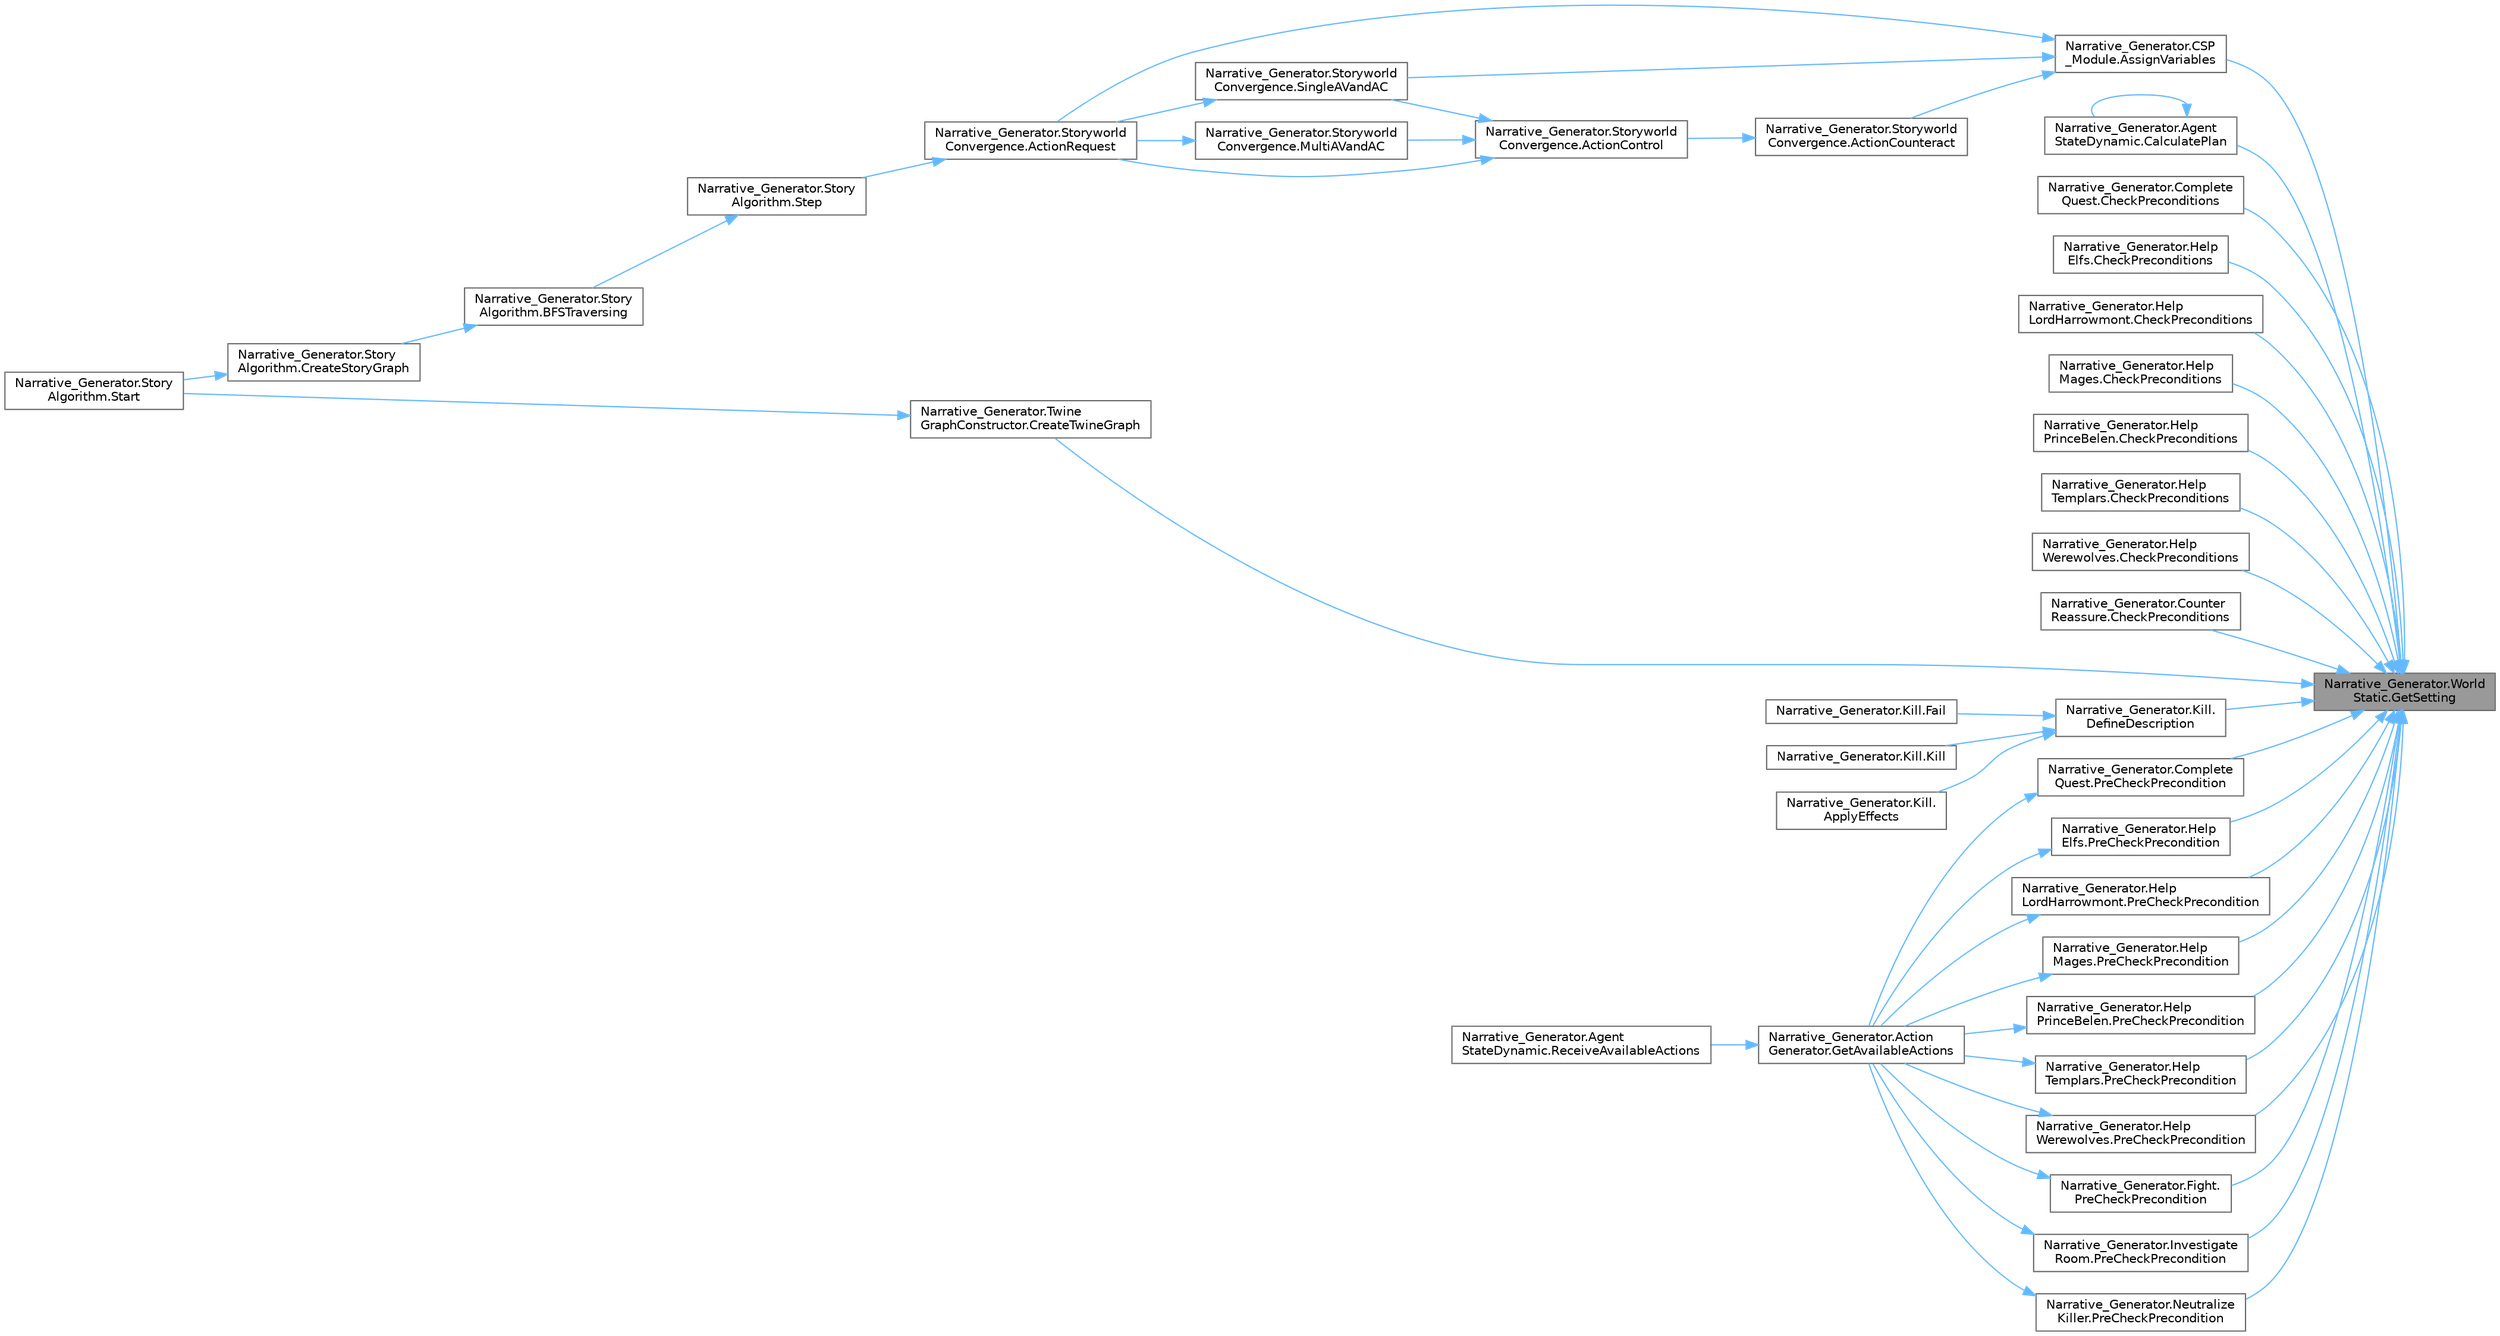digraph "Narrative_Generator.WorldStatic.GetSetting"
{
 // LATEX_PDF_SIZE
  bgcolor="transparent";
  edge [fontname=Helvetica,fontsize=10,labelfontname=Helvetica,labelfontsize=10];
  node [fontname=Helvetica,fontsize=10,shape=box,height=0.2,width=0.4];
  rankdir="RL";
  Node1 [label="Narrative_Generator.World\lStatic.GetSetting",height=0.2,width=0.4,color="gray40", fillcolor="grey60", style="filled", fontcolor="black",tooltip="Returns information about the current setting."];
  Node1 -> Node2 [dir="back",color="steelblue1",style="solid"];
  Node2 [label="Narrative_Generator.CSP\l_Module.AssignVariables",height=0.2,width=0.4,color="grey40", fillcolor="white", style="filled",URL="$class_narrative___generator_1_1_c_s_p___module.html#a004316ef422555e62376b259b9fc8e1d",tooltip="A method that assigns parameters to an action."];
  Node2 -> Node3 [dir="back",color="steelblue1",style="solid"];
  Node3 [label="Narrative_Generator.Storyworld\lConvergence.ActionCounteract",height=0.2,width=0.4,color="grey40", fillcolor="white", style="filled",URL="$class_narrative___generator_1_1_storyworld_convergence.html#add86637023cb151bb7e6ec3483cd500a",tooltip="A method that implements the system's response to an action that should not be applied."];
  Node3 -> Node4 [dir="back",color="steelblue1",style="solid"];
  Node4 [label="Narrative_Generator.Storyworld\lConvergence.ActionControl",height=0.2,width=0.4,color="grey40", fillcolor="white", style="filled",URL="$class_narrative___generator_1_1_storyworld_convergence.html#ab63aeb27180c660c584261acd9e7051d",tooltip="Checking the action for violation of the established constraints and the reachability of the goal sta..."];
  Node4 -> Node5 [dir="back",color="steelblue1",style="solid"];
  Node5 [label="Narrative_Generator.Storyworld\lConvergence.ActionRequest",height=0.2,width=0.4,color="grey40", fillcolor="white", style="filled",URL="$class_narrative___generator_1_1_storyworld_convergence.html#a371ff7aeb10e59e3c51971228ea94378",tooltip="The agent updates his beliefs, calculates a plan, chooses an action, assigns variables to it,..."];
  Node5 -> Node6 [dir="back",color="steelblue1",style="solid"];
  Node6 [label="Narrative_Generator.Story\lAlgorithm.Step",height=0.2,width=0.4,color="grey40", fillcolor="white", style="filled",URL="$class_narrative___generator_1_1_story_algorithm.html#a14fcd8daa5dd92cef5b985a754ffa59e",tooltip="Convergence in turn asks agents for actions, checks them, applies them, counteracts them,..."];
  Node6 -> Node7 [dir="back",color="steelblue1",style="solid"];
  Node7 [label="Narrative_Generator.Story\lAlgorithm.BFSTraversing",height=0.2,width=0.4,color="grey40", fillcolor="white", style="filled",URL="$class_narrative___generator_1_1_story_algorithm.html#a7791dc587915617de53183d85424e7aa",tooltip="A method in which we sequentially create a story graph, node by node, starting at the root,..."];
  Node7 -> Node8 [dir="back",color="steelblue1",style="solid"];
  Node8 [label="Narrative_Generator.Story\lAlgorithm.CreateStoryGraph",height=0.2,width=0.4,color="grey40", fillcolor="white", style="filled",URL="$class_narrative___generator_1_1_story_algorithm.html#a14b46d881caea879deaf6900c24930c1",tooltip="The method that controls the creation of the story graph."];
  Node8 -> Node9 [dir="back",color="steelblue1",style="solid"];
  Node9 [label="Narrative_Generator.Story\lAlgorithm.Start",height=0.2,width=0.4,color="grey40", fillcolor="white", style="filled",URL="$class_narrative___generator_1_1_story_algorithm.html#a84193cf4bd94e0c652a31dbb175214d1",tooltip="Method is an entry point that controls the operation of the algorithm (the sequence of launching othe..."];
  Node4 -> Node10 [dir="back",color="steelblue1",style="solid"];
  Node10 [label="Narrative_Generator.Storyworld\lConvergence.MultiAVandAC",height=0.2,width=0.4,color="grey40", fillcolor="white", style="filled",URL="$class_narrative___generator_1_1_storyworld_convergence.html#a27d193b37c3114cc18d690e4846de59c",tooltip="A method that assigns variables (parameters) and checks the constraints of several actions of the sam..."];
  Node10 -> Node5 [dir="back",color="steelblue1",style="solid"];
  Node4 -> Node11 [dir="back",color="steelblue1",style="solid"];
  Node11 [label="Narrative_Generator.Storyworld\lConvergence.SingleAVandAC",height=0.2,width=0.4,color="grey40", fillcolor="white", style="filled",URL="$class_narrative___generator_1_1_storyworld_convergence.html#a89bee4b7f2aaec44bd5aac2d8f020981",tooltip="A method that assigns variables (parameters) and checks the constraints of one specific action."];
  Node11 -> Node5 [dir="back",color="steelblue1",style="solid"];
  Node2 -> Node5 [dir="back",color="steelblue1",style="solid"];
  Node2 -> Node11 [dir="back",color="steelblue1",style="solid"];
  Node1 -> Node12 [dir="back",color="steelblue1",style="solid"];
  Node12 [label="Narrative_Generator.Agent\lStateDynamic.CalculatePlan",height=0.2,width=0.4,color="grey40", fillcolor="white", style="filled",URL="$class_narrative___generator_1_1_agent_state_dynamic.html#aef438ac549caf27382b2c01cf2a218c6",tooltip="Calculate an action plan for the agent based on PDDL files with descriptions of the domain and proble..."];
  Node12 -> Node12 [dir="back",color="steelblue1",style="solid"];
  Node1 -> Node13 [dir="back",color="steelblue1",style="solid"];
  Node13 [label="Narrative_Generator.Complete\lQuest.CheckPreconditions",height=0.2,width=0.4,color="grey40", fillcolor="white", style="filled",URL="$class_narrative___generator_1_1_complete_quest.html#a7428c544cb8fd1f1c08077c4e8fb50e2",tooltip="A method that checks preconditions for an action."];
  Node1 -> Node14 [dir="back",color="steelblue1",style="solid"];
  Node14 [label="Narrative_Generator.Help\lElfs.CheckPreconditions",height=0.2,width=0.4,color="grey40", fillcolor="white", style="filled",URL="$class_narrative___generator_1_1_help_elfs.html#a17d10b26e5d0b169dae4240b42b69168",tooltip="A method that checks preconditions for an action."];
  Node1 -> Node15 [dir="back",color="steelblue1",style="solid"];
  Node15 [label="Narrative_Generator.Help\lLordHarrowmont.CheckPreconditions",height=0.2,width=0.4,color="grey40", fillcolor="white", style="filled",URL="$class_narrative___generator_1_1_help_lord_harrowmont.html#a072c34eda96e050db4a758d76b00af23",tooltip="A method that checks preconditions for an action."];
  Node1 -> Node16 [dir="back",color="steelblue1",style="solid"];
  Node16 [label="Narrative_Generator.Help\lMages.CheckPreconditions",height=0.2,width=0.4,color="grey40", fillcolor="white", style="filled",URL="$class_narrative___generator_1_1_help_mages.html#a9bd8278db12c5a107268d077d52c4bea",tooltip="A method that checks preconditions for an action."];
  Node1 -> Node17 [dir="back",color="steelblue1",style="solid"];
  Node17 [label="Narrative_Generator.Help\lPrinceBelen.CheckPreconditions",height=0.2,width=0.4,color="grey40", fillcolor="white", style="filled",URL="$class_narrative___generator_1_1_help_prince_belen.html#aada7c12453c1bebf6c983e219c175044",tooltip="A method that checks preconditions for an action."];
  Node1 -> Node18 [dir="back",color="steelblue1",style="solid"];
  Node18 [label="Narrative_Generator.Help\lTemplars.CheckPreconditions",height=0.2,width=0.4,color="grey40", fillcolor="white", style="filled",URL="$class_narrative___generator_1_1_help_templars.html#a65a24f92e1e4cf84b2f1fc84017a0d42",tooltip="A method that checks preconditions for an action."];
  Node1 -> Node19 [dir="back",color="steelblue1",style="solid"];
  Node19 [label="Narrative_Generator.Help\lWerewolves.CheckPreconditions",height=0.2,width=0.4,color="grey40", fillcolor="white", style="filled",URL="$class_narrative___generator_1_1_help_werewolves.html#a335a1a0223260434086f93c6af6f0bbf",tooltip="A method that checks preconditions for an action."];
  Node1 -> Node20 [dir="back",color="steelblue1",style="solid"];
  Node20 [label="Narrative_Generator.Counter\lReassure.CheckPreconditions",height=0.2,width=0.4,color="grey40", fillcolor="white", style="filled",URL="$class_narrative___generator_1_1_counter_reassure.html#a6759f67cf3cb1bcd72fbc1d718ac9f37",tooltip="A method that checks preconditions for an action."];
  Node1 -> Node21 [dir="back",color="steelblue1",style="solid"];
  Node21 [label="Narrative_Generator.Twine\lGraphConstructor.CreateTwineGraph",height=0.2,width=0.4,color="grey40", fillcolor="white", style="filled",URL="$class_narrative___generator_1_1_twine_graph_constructor.html#a791e9c39f029bb3cafd20ad6ceae1b74",tooltip="A method for converting a story graph into an interactive story for Twine."];
  Node21 -> Node9 [dir="back",color="steelblue1",style="solid"];
  Node1 -> Node22 [dir="back",color="steelblue1",style="solid"];
  Node22 [label="Narrative_Generator.Kill.\lDefineDescription",height=0.2,width=0.4,color="grey40", fillcolor="white", style="filled",URL="$class_narrative___generator_1_1_kill.html#a45f6a739f55e41274e910ec3cc96ba7a",tooltip="A method that creates a description of the action."];
  Node22 -> Node23 [dir="back",color="steelblue1",style="solid"];
  Node23 [label="Narrative_Generator.Kill.\lApplyEffects",height=0.2,width=0.4,color="grey40", fillcolor="white", style="filled",URL="$class_narrative___generator_1_1_kill.html#ad4b58776181cc35c717116125ef8d0f5",tooltip="A method that changes the passed world state according to the effects of the action."];
  Node22 -> Node24 [dir="back",color="steelblue1",style="solid"];
  Node24 [label="Narrative_Generator.Kill.Fail",height=0.2,width=0.4,color="grey40", fillcolor="white", style="filled",URL="$class_narrative___generator_1_1_kill.html#aa2f49750f379e76d20ff01031dba34ca",tooltip="A method that implements the action's failure effect."];
  Node22 -> Node25 [dir="back",color="steelblue1",style="solid"];
  Node25 [label="Narrative_Generator.Kill.Kill",height=0.2,width=0.4,color="grey40", fillcolor="white", style="filled",URL="$class_narrative___generator_1_1_kill.html#a0898a607ab66af8323d90bc6756d3ab5",tooltip="A constructor based only on the state of the story world."];
  Node1 -> Node26 [dir="back",color="steelblue1",style="solid"];
  Node26 [label="Narrative_Generator.Complete\lQuest.PreCheckPrecondition",height=0.2,width=0.4,color="grey40", fillcolor="white", style="filled",URL="$class_narrative___generator_1_1_complete_quest.html#a7b82e8f3a3cd89d6fae271208167016b",tooltip="A method that checks the most basic preconditions for an action."];
  Node26 -> Node27 [dir="back",color="steelblue1",style="solid"];
  Node27 [label="Narrative_Generator.Action\lGenerator.GetAvailableActions",height=0.2,width=0.4,color="grey40", fillcolor="white", style="filled",URL="$class_narrative___generator_1_1_action_generator.html#a4452d6b604097b3e5f892d2267d1ff40",tooltip="A method that returns all valid NOW actions for the agent, given the context."];
  Node27 -> Node28 [dir="back",color="steelblue1",style="solid"];
  Node28 [label="Narrative_Generator.Agent\lStateDynamic.ReceiveAvailableActions",height=0.2,width=0.4,color="grey40", fillcolor="white", style="filled",URL="$class_narrative___generator_1_1_agent_state_dynamic.html#a3763f0932f3cd8e9615b67ce43dbf4dd",tooltip="Populates the list of actions available to the agent."];
  Node1 -> Node29 [dir="back",color="steelblue1",style="solid"];
  Node29 [label="Narrative_Generator.Help\lElfs.PreCheckPrecondition",height=0.2,width=0.4,color="grey40", fillcolor="white", style="filled",URL="$class_narrative___generator_1_1_help_elfs.html#a0d9e09b0d4f0ce8eff6ed8573d53dcc0",tooltip="A method that checks the most basic preconditions for an action."];
  Node29 -> Node27 [dir="back",color="steelblue1",style="solid"];
  Node1 -> Node30 [dir="back",color="steelblue1",style="solid"];
  Node30 [label="Narrative_Generator.Help\lLordHarrowmont.PreCheckPrecondition",height=0.2,width=0.4,color="grey40", fillcolor="white", style="filled",URL="$class_narrative___generator_1_1_help_lord_harrowmont.html#a1790493c33f82f907a7118d30b32f16a",tooltip="A method that checks the most basic preconditions for an action."];
  Node30 -> Node27 [dir="back",color="steelblue1",style="solid"];
  Node1 -> Node31 [dir="back",color="steelblue1",style="solid"];
  Node31 [label="Narrative_Generator.Help\lMages.PreCheckPrecondition",height=0.2,width=0.4,color="grey40", fillcolor="white", style="filled",URL="$class_narrative___generator_1_1_help_mages.html#ad154f54d65fa75263f628df0ec150498",tooltip="A method that checks the most basic preconditions for an action."];
  Node31 -> Node27 [dir="back",color="steelblue1",style="solid"];
  Node1 -> Node32 [dir="back",color="steelblue1",style="solid"];
  Node32 [label="Narrative_Generator.Help\lPrinceBelen.PreCheckPrecondition",height=0.2,width=0.4,color="grey40", fillcolor="white", style="filled",URL="$class_narrative___generator_1_1_help_prince_belen.html#a2a505ecf2d8c4d7c70b55a32ca71f534",tooltip="A method that checks the most basic preconditions for an action."];
  Node32 -> Node27 [dir="back",color="steelblue1",style="solid"];
  Node1 -> Node33 [dir="back",color="steelblue1",style="solid"];
  Node33 [label="Narrative_Generator.Help\lTemplars.PreCheckPrecondition",height=0.2,width=0.4,color="grey40", fillcolor="white", style="filled",URL="$class_narrative___generator_1_1_help_templars.html#aed2eb5b32f9b2c330629fcb0094951ae",tooltip="A method that checks the most basic preconditions for an action."];
  Node33 -> Node27 [dir="back",color="steelblue1",style="solid"];
  Node1 -> Node34 [dir="back",color="steelblue1",style="solid"];
  Node34 [label="Narrative_Generator.Help\lWerewolves.PreCheckPrecondition",height=0.2,width=0.4,color="grey40", fillcolor="white", style="filled",URL="$class_narrative___generator_1_1_help_werewolves.html#a0e60f8256e5155c35e46aa9b140b3aca",tooltip="A method that checks the most basic preconditions for an action."];
  Node34 -> Node27 [dir="back",color="steelblue1",style="solid"];
  Node1 -> Node35 [dir="back",color="steelblue1",style="solid"];
  Node35 [label="Narrative_Generator.Fight.\lPreCheckPrecondition",height=0.2,width=0.4,color="grey40", fillcolor="white", style="filled",URL="$class_narrative___generator_1_1_fight.html#af781f29a14d019b77c50c28638fc1723",tooltip="A method that checks the most basic preconditions for an action."];
  Node35 -> Node27 [dir="back",color="steelblue1",style="solid"];
  Node1 -> Node36 [dir="back",color="steelblue1",style="solid"];
  Node36 [label="Narrative_Generator.Investigate\lRoom.PreCheckPrecondition",height=0.2,width=0.4,color="grey40", fillcolor="white", style="filled",URL="$class_narrative___generator_1_1_investigate_room.html#a0ef90c1fcb0cd5429cb3a740490021fc",tooltip="A method that checks the most basic preconditions for an action."];
  Node36 -> Node27 [dir="back",color="steelblue1",style="solid"];
  Node1 -> Node37 [dir="back",color="steelblue1",style="solid"];
  Node37 [label="Narrative_Generator.Neutralize\lKiller.PreCheckPrecondition",height=0.2,width=0.4,color="grey40", fillcolor="white", style="filled",URL="$class_narrative___generator_1_1_neutralize_killer.html#ab3ad901a419f5b558896879812cf5f98",tooltip="A method that checks the most basic preconditions for an action."];
  Node37 -> Node27 [dir="back",color="steelblue1",style="solid"];
}
